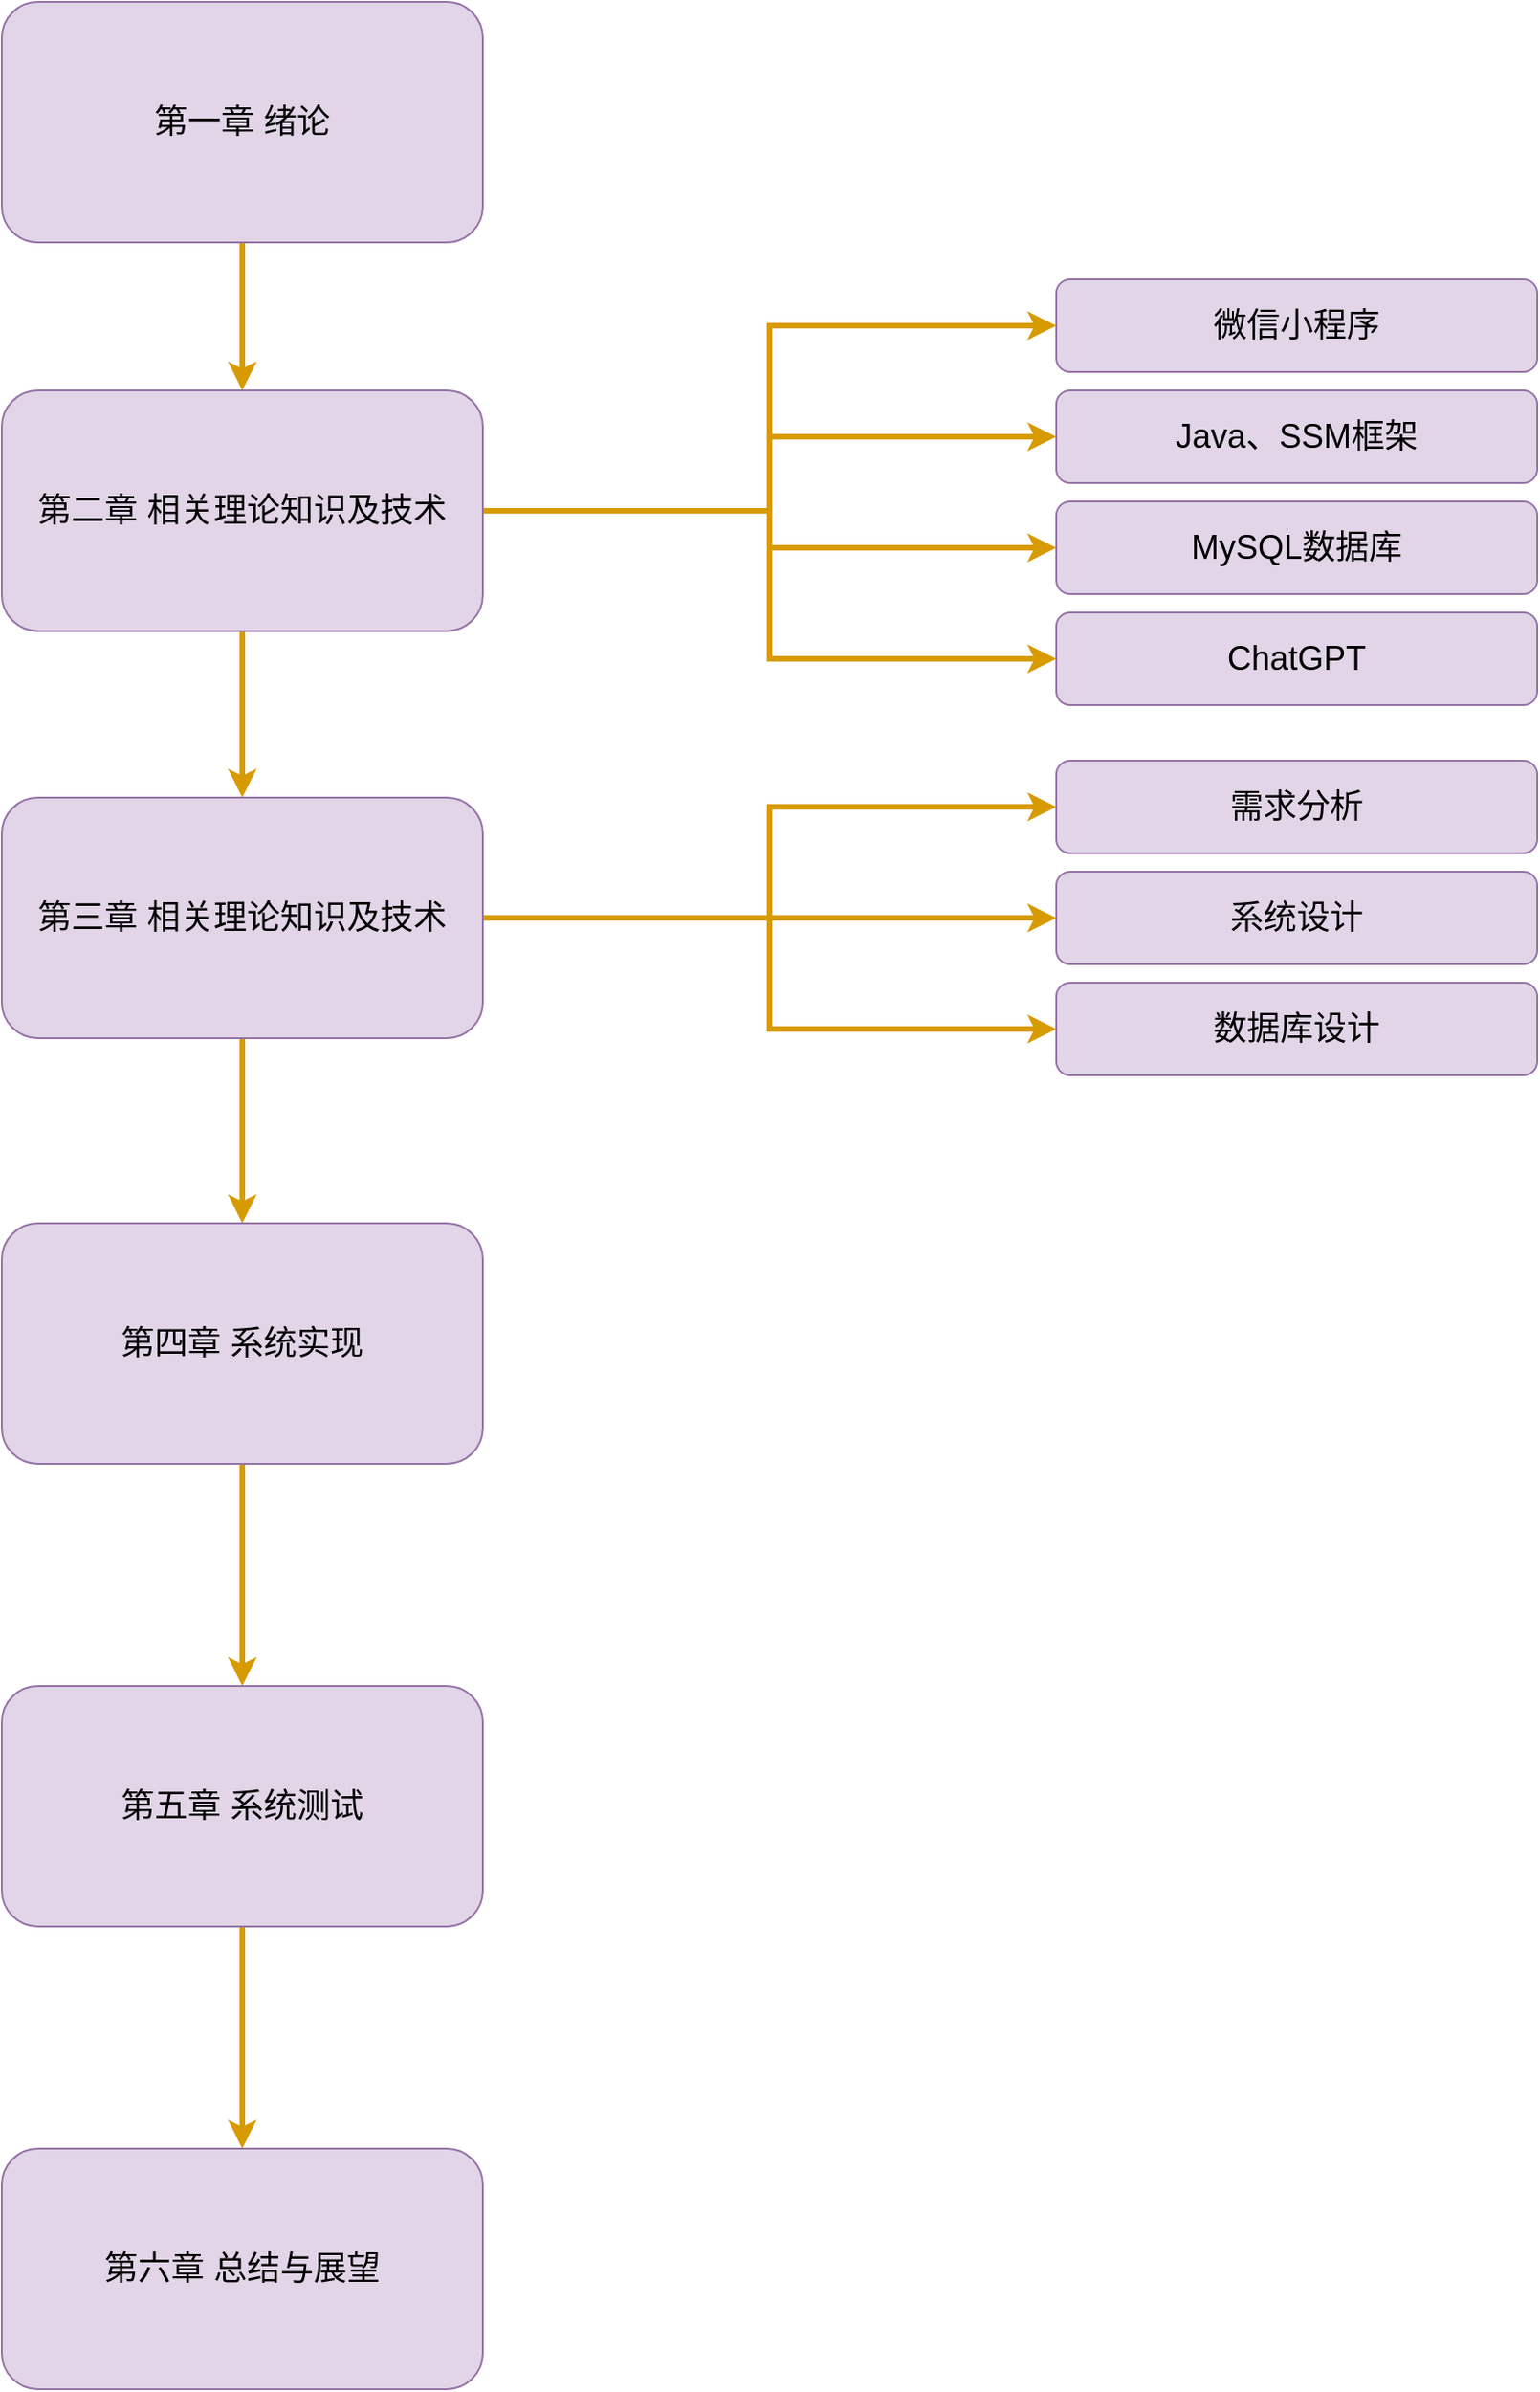 <mxfile version="21.2.9" type="github">
  <diagram name="第 1 页" id="l_syPJzlnjPqEEr46ZRa">
    <mxGraphModel dx="841" dy="748" grid="1" gridSize="10" guides="1" tooltips="1" connect="1" arrows="1" fold="1" page="1" pageScale="1" pageWidth="827" pageHeight="1169" math="0" shadow="0">
      <root>
        <mxCell id="0" />
        <mxCell id="1" parent="0" />
        <mxCell id="OMgu2SZa8DHDWM3YxXOs-13" style="rounded=0;orthogonalLoop=1;jettySize=auto;html=1;exitX=0.5;exitY=1;exitDx=0;exitDy=0;entryX=0.5;entryY=0;entryDx=0;entryDy=0;fontFamily=Helvetica;fontSize=18;fontColor=default;fillColor=#ffe6cc;strokeColor=#d79b00;strokeWidth=3;" edge="1" parent="1" source="OMgu2SZa8DHDWM3YxXOs-1" target="OMgu2SZa8DHDWM3YxXOs-2">
          <mxGeometry relative="1" as="geometry" />
        </mxCell>
        <mxCell id="OMgu2SZa8DHDWM3YxXOs-1" value="第一章 绪论" style="rounded=1;whiteSpace=wrap;html=1;fillColor=#e1d5e7;strokeColor=#9673a6;fontSize=18;" vertex="1" parent="1">
          <mxGeometry x="60" y="60" width="260" height="130" as="geometry" />
        </mxCell>
        <mxCell id="OMgu2SZa8DHDWM3YxXOs-14" style="edgeStyle=none;shape=connector;rounded=0;orthogonalLoop=1;jettySize=auto;html=1;exitX=0.5;exitY=1;exitDx=0;exitDy=0;entryX=0.5;entryY=0;entryDx=0;entryDy=0;labelBackgroundColor=default;strokeColor=#d79b00;strokeWidth=3;fontFamily=Helvetica;fontSize=18;fontColor=default;endArrow=classic;fillColor=#ffe6cc;" edge="1" parent="1" source="OMgu2SZa8DHDWM3YxXOs-2" target="OMgu2SZa8DHDWM3YxXOs-7">
          <mxGeometry relative="1" as="geometry" />
        </mxCell>
        <mxCell id="OMgu2SZa8DHDWM3YxXOs-26" style="edgeStyle=orthogonalEdgeStyle;shape=connector;rounded=0;orthogonalLoop=1;jettySize=auto;html=1;exitX=1;exitY=0.5;exitDx=0;exitDy=0;entryX=0;entryY=0.5;entryDx=0;entryDy=0;labelBackgroundColor=default;strokeColor=#d79b00;strokeWidth=3;fontFamily=Helvetica;fontSize=18;fontColor=default;endArrow=classic;fillColor=#ffe6cc;" edge="1" parent="1" source="OMgu2SZa8DHDWM3YxXOs-2" target="OMgu2SZa8DHDWM3YxXOs-24">
          <mxGeometry relative="1" as="geometry" />
        </mxCell>
        <mxCell id="OMgu2SZa8DHDWM3YxXOs-27" style="edgeStyle=orthogonalEdgeStyle;shape=connector;rounded=0;orthogonalLoop=1;jettySize=auto;html=1;exitX=1;exitY=0.5;exitDx=0;exitDy=0;entryX=0;entryY=0.5;entryDx=0;entryDy=0;labelBackgroundColor=default;strokeColor=#d79b00;strokeWidth=3;fontFamily=Helvetica;fontSize=18;fontColor=default;endArrow=classic;fillColor=#ffe6cc;" edge="1" parent="1" source="OMgu2SZa8DHDWM3YxXOs-2" target="OMgu2SZa8DHDWM3YxXOs-25">
          <mxGeometry relative="1" as="geometry" />
        </mxCell>
        <mxCell id="OMgu2SZa8DHDWM3YxXOs-29" style="edgeStyle=orthogonalEdgeStyle;shape=connector;rounded=0;orthogonalLoop=1;jettySize=auto;html=1;exitX=1;exitY=0.5;exitDx=0;exitDy=0;entryX=0;entryY=0.5;entryDx=0;entryDy=0;labelBackgroundColor=default;strokeColor=#d79b00;strokeWidth=3;fontFamily=Helvetica;fontSize=18;fontColor=default;endArrow=classic;fillColor=#ffe6cc;" edge="1" parent="1" source="OMgu2SZa8DHDWM3YxXOs-2" target="OMgu2SZa8DHDWM3YxXOs-28">
          <mxGeometry relative="1" as="geometry" />
        </mxCell>
        <mxCell id="OMgu2SZa8DHDWM3YxXOs-31" style="edgeStyle=orthogonalEdgeStyle;shape=connector;rounded=0;orthogonalLoop=1;jettySize=auto;html=1;exitX=1;exitY=0.5;exitDx=0;exitDy=0;entryX=0;entryY=0.5;entryDx=0;entryDy=0;labelBackgroundColor=default;strokeColor=#d79b00;strokeWidth=3;fontFamily=Helvetica;fontSize=18;fontColor=default;endArrow=classic;fillColor=#ffe6cc;" edge="1" parent="1" source="OMgu2SZa8DHDWM3YxXOs-2" target="OMgu2SZa8DHDWM3YxXOs-30">
          <mxGeometry relative="1" as="geometry" />
        </mxCell>
        <mxCell id="OMgu2SZa8DHDWM3YxXOs-2" value="第二章 相关理论知识及技术" style="rounded=1;whiteSpace=wrap;html=1;strokeColor=#9673a6;fontFamily=Helvetica;fontSize=18;fontColor=default;fillColor=#e1d5e7;" vertex="1" parent="1">
          <mxGeometry x="60" y="270" width="260" height="130" as="geometry" />
        </mxCell>
        <mxCell id="OMgu2SZa8DHDWM3YxXOs-32" style="edgeStyle=none;shape=connector;rounded=0;orthogonalLoop=1;jettySize=auto;html=1;exitX=0.5;exitY=1;exitDx=0;exitDy=0;entryX=0.5;entryY=0;entryDx=0;entryDy=0;labelBackgroundColor=default;strokeColor=#d79b00;strokeWidth=3;fontFamily=Helvetica;fontSize=18;fontColor=default;endArrow=classic;fillColor=#ffe6cc;" edge="1" parent="1" source="OMgu2SZa8DHDWM3YxXOs-7" target="OMgu2SZa8DHDWM3YxXOs-10">
          <mxGeometry relative="1" as="geometry" />
        </mxCell>
        <mxCell id="OMgu2SZa8DHDWM3YxXOs-37" style="edgeStyle=orthogonalEdgeStyle;shape=connector;rounded=0;orthogonalLoop=1;jettySize=auto;html=1;exitX=1;exitY=0.5;exitDx=0;exitDy=0;entryX=0;entryY=0.5;entryDx=0;entryDy=0;labelBackgroundColor=default;strokeColor=#d79b00;strokeWidth=3;fontFamily=Helvetica;fontSize=18;fontColor=default;endArrow=classic;fillColor=#ffe6cc;" edge="1" parent="1" source="OMgu2SZa8DHDWM3YxXOs-7" target="OMgu2SZa8DHDWM3YxXOs-35">
          <mxGeometry relative="1" as="geometry" />
        </mxCell>
        <mxCell id="OMgu2SZa8DHDWM3YxXOs-38" style="edgeStyle=orthogonalEdgeStyle;shape=connector;rounded=0;orthogonalLoop=1;jettySize=auto;html=1;exitX=1;exitY=0.5;exitDx=0;exitDy=0;entryX=0;entryY=0.5;entryDx=0;entryDy=0;labelBackgroundColor=default;strokeColor=#d79b00;strokeWidth=3;fontFamily=Helvetica;fontSize=18;fontColor=default;endArrow=classic;fillColor=#ffe6cc;" edge="1" parent="1" source="OMgu2SZa8DHDWM3YxXOs-7" target="OMgu2SZa8DHDWM3YxXOs-36">
          <mxGeometry relative="1" as="geometry" />
        </mxCell>
        <mxCell id="OMgu2SZa8DHDWM3YxXOs-39" style="edgeStyle=orthogonalEdgeStyle;shape=connector;rounded=0;orthogonalLoop=1;jettySize=auto;html=1;exitX=1;exitY=0.5;exitDx=0;exitDy=0;entryX=0;entryY=0.5;entryDx=0;entryDy=0;labelBackgroundColor=default;strokeColor=#d79b00;strokeWidth=3;fontFamily=Helvetica;fontSize=18;fontColor=default;endArrow=classic;fillColor=#ffe6cc;" edge="1" parent="1" source="OMgu2SZa8DHDWM3YxXOs-7" target="OMgu2SZa8DHDWM3YxXOs-34">
          <mxGeometry relative="1" as="geometry" />
        </mxCell>
        <mxCell id="OMgu2SZa8DHDWM3YxXOs-7" value="第三章 相关理论知识及技术" style="rounded=1;whiteSpace=wrap;html=1;strokeColor=#9673a6;fontFamily=Helvetica;fontSize=18;fontColor=default;fillColor=#e1d5e7;" vertex="1" parent="1">
          <mxGeometry x="60" y="490" width="260" height="130" as="geometry" />
        </mxCell>
        <mxCell id="OMgu2SZa8DHDWM3YxXOs-17" style="edgeStyle=none;shape=connector;rounded=0;orthogonalLoop=1;jettySize=auto;html=1;exitX=0.5;exitY=1;exitDx=0;exitDy=0;entryX=0.5;entryY=0;entryDx=0;entryDy=0;labelBackgroundColor=default;strokeColor=#d79b00;strokeWidth=3;fontFamily=Helvetica;fontSize=18;fontColor=default;endArrow=classic;fillColor=#ffe6cc;" edge="1" parent="1" source="OMgu2SZa8DHDWM3YxXOs-10" target="OMgu2SZa8DHDWM3YxXOs-11">
          <mxGeometry relative="1" as="geometry" />
        </mxCell>
        <mxCell id="OMgu2SZa8DHDWM3YxXOs-10" value="第四章 系统实现" style="rounded=1;whiteSpace=wrap;html=1;strokeColor=#9673a6;fontFamily=Helvetica;fontSize=18;fontColor=default;fillColor=#e1d5e7;" vertex="1" parent="1">
          <mxGeometry x="60" y="720" width="260" height="130" as="geometry" />
        </mxCell>
        <mxCell id="OMgu2SZa8DHDWM3YxXOs-18" style="edgeStyle=none;shape=connector;rounded=0;orthogonalLoop=1;jettySize=auto;html=1;exitX=0.5;exitY=1;exitDx=0;exitDy=0;entryX=0.5;entryY=0;entryDx=0;entryDy=0;labelBackgroundColor=default;strokeColor=#d79b00;strokeWidth=3;fontFamily=Helvetica;fontSize=18;fontColor=default;endArrow=classic;fillColor=#ffe6cc;" edge="1" parent="1" source="OMgu2SZa8DHDWM3YxXOs-11" target="OMgu2SZa8DHDWM3YxXOs-12">
          <mxGeometry relative="1" as="geometry" />
        </mxCell>
        <mxCell id="OMgu2SZa8DHDWM3YxXOs-11" value="第五章 系统测试" style="rounded=1;whiteSpace=wrap;html=1;strokeColor=#9673a6;fontFamily=Helvetica;fontSize=18;fontColor=default;fillColor=#e1d5e7;" vertex="1" parent="1">
          <mxGeometry x="60" y="970" width="260" height="130" as="geometry" />
        </mxCell>
        <mxCell id="OMgu2SZa8DHDWM3YxXOs-12" value="第六章 总结与展望" style="rounded=1;whiteSpace=wrap;html=1;strokeColor=#9673a6;fontFamily=Helvetica;fontSize=18;fontColor=default;fillColor=#e1d5e7;" vertex="1" parent="1">
          <mxGeometry x="60" y="1220" width="260" height="130" as="geometry" />
        </mxCell>
        <mxCell id="OMgu2SZa8DHDWM3YxXOs-24" value="微信小程序" style="rounded=1;whiteSpace=wrap;html=1;strokeColor=#9673a6;fontFamily=Helvetica;fontSize=18;fontColor=default;fillColor=#e1d5e7;" vertex="1" parent="1">
          <mxGeometry x="630" y="210" width="260" height="50" as="geometry" />
        </mxCell>
        <mxCell id="OMgu2SZa8DHDWM3YxXOs-25" value="Java、SSM框架" style="rounded=1;whiteSpace=wrap;html=1;strokeColor=#9673a6;fontFamily=Helvetica;fontSize=18;fontColor=default;fillColor=#e1d5e7;" vertex="1" parent="1">
          <mxGeometry x="630" y="270" width="260" height="50" as="geometry" />
        </mxCell>
        <mxCell id="OMgu2SZa8DHDWM3YxXOs-28" value="MySQL数据库" style="rounded=1;whiteSpace=wrap;html=1;strokeColor=#9673a6;fontFamily=Helvetica;fontSize=18;fontColor=default;fillColor=#e1d5e7;" vertex="1" parent="1">
          <mxGeometry x="630" y="330" width="260" height="50" as="geometry" />
        </mxCell>
        <mxCell id="OMgu2SZa8DHDWM3YxXOs-30" value="ChatGPT" style="rounded=1;whiteSpace=wrap;html=1;strokeColor=#9673a6;fontFamily=Helvetica;fontSize=18;fontColor=default;fillColor=#e1d5e7;" vertex="1" parent="1">
          <mxGeometry x="630" y="390" width="260" height="50" as="geometry" />
        </mxCell>
        <mxCell id="OMgu2SZa8DHDWM3YxXOs-34" value="数据库设计" style="rounded=1;whiteSpace=wrap;html=1;strokeColor=#9673a6;fontFamily=Helvetica;fontSize=18;fontColor=default;fillColor=#e1d5e7;" vertex="1" parent="1">
          <mxGeometry x="630" y="590" width="260" height="50" as="geometry" />
        </mxCell>
        <mxCell id="OMgu2SZa8DHDWM3YxXOs-35" value="需求分析" style="rounded=1;whiteSpace=wrap;html=1;strokeColor=#9673a6;fontFamily=Helvetica;fontSize=18;fontColor=default;fillColor=#e1d5e7;" vertex="1" parent="1">
          <mxGeometry x="630" y="470" width="260" height="50" as="geometry" />
        </mxCell>
        <mxCell id="OMgu2SZa8DHDWM3YxXOs-36" value="系统设计" style="rounded=1;whiteSpace=wrap;html=1;strokeColor=#9673a6;fontFamily=Helvetica;fontSize=18;fontColor=default;fillColor=#e1d5e7;" vertex="1" parent="1">
          <mxGeometry x="630" y="530" width="260" height="50" as="geometry" />
        </mxCell>
      </root>
    </mxGraphModel>
  </diagram>
</mxfile>
